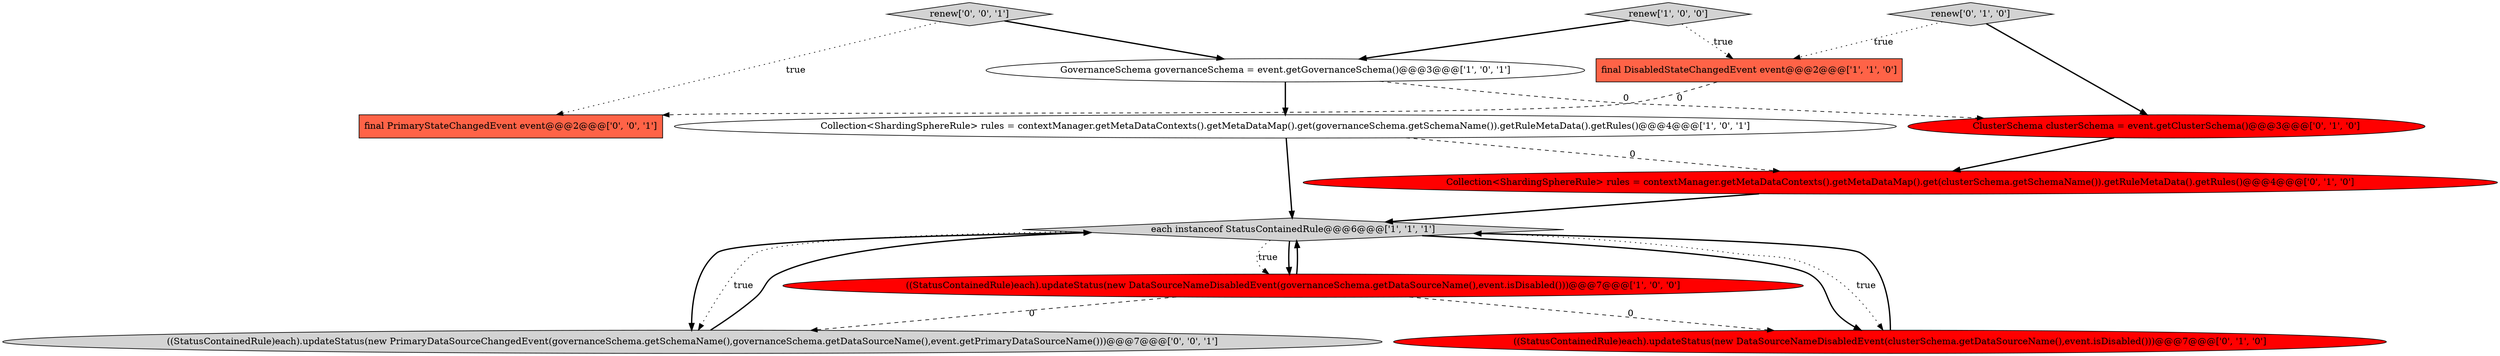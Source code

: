digraph {
5 [style = filled, label = "Collection<ShardingSphereRule> rules = contextManager.getMetaDataContexts().getMetaDataMap().get(governanceSchema.getSchemaName()).getRuleMetaData().getRules()@@@4@@@['1', '0', '1']", fillcolor = white, shape = ellipse image = "AAA0AAABBB1BBB"];
3 [style = filled, label = "each instanceof StatusContainedRule@@@6@@@['1', '1', '1']", fillcolor = lightgray, shape = diamond image = "AAA0AAABBB1BBB"];
11 [style = filled, label = "renew['0', '0', '1']", fillcolor = lightgray, shape = diamond image = "AAA0AAABBB3BBB"];
1 [style = filled, label = "GovernanceSchema governanceSchema = event.getGovernanceSchema()@@@3@@@['1', '0', '1']", fillcolor = white, shape = ellipse image = "AAA0AAABBB1BBB"];
10 [style = filled, label = "final PrimaryStateChangedEvent event@@@2@@@['0', '0', '1']", fillcolor = tomato, shape = box image = "AAA0AAABBB3BBB"];
8 [style = filled, label = "ClusterSchema clusterSchema = event.getClusterSchema()@@@3@@@['0', '1', '0']", fillcolor = red, shape = ellipse image = "AAA1AAABBB2BBB"];
2 [style = filled, label = "final DisabledStateChangedEvent event@@@2@@@['1', '1', '0']", fillcolor = tomato, shape = box image = "AAA0AAABBB1BBB"];
12 [style = filled, label = "((StatusContainedRule)each).updateStatus(new PrimaryDataSourceChangedEvent(governanceSchema.getSchemaName(),governanceSchema.getDataSourceName(),event.getPrimaryDataSourceName()))@@@7@@@['0', '0', '1']", fillcolor = lightgray, shape = ellipse image = "AAA0AAABBB3BBB"];
0 [style = filled, label = "renew['1', '0', '0']", fillcolor = lightgray, shape = diamond image = "AAA0AAABBB1BBB"];
4 [style = filled, label = "((StatusContainedRule)each).updateStatus(new DataSourceNameDisabledEvent(governanceSchema.getDataSourceName(),event.isDisabled()))@@@7@@@['1', '0', '0']", fillcolor = red, shape = ellipse image = "AAA1AAABBB1BBB"];
9 [style = filled, label = "Collection<ShardingSphereRule> rules = contextManager.getMetaDataContexts().getMetaDataMap().get(clusterSchema.getSchemaName()).getRuleMetaData().getRules()@@@4@@@['0', '1', '0']", fillcolor = red, shape = ellipse image = "AAA1AAABBB2BBB"];
6 [style = filled, label = "((StatusContainedRule)each).updateStatus(new DataSourceNameDisabledEvent(clusterSchema.getDataSourceName(),event.isDisabled()))@@@7@@@['0', '1', '0']", fillcolor = red, shape = ellipse image = "AAA1AAABBB2BBB"];
7 [style = filled, label = "renew['0', '1', '0']", fillcolor = lightgray, shape = diamond image = "AAA0AAABBB2BBB"];
1->5 [style = bold, label=""];
5->3 [style = bold, label=""];
6->3 [style = bold, label=""];
4->3 [style = bold, label=""];
7->2 [style = dotted, label="true"];
11->1 [style = bold, label=""];
11->10 [style = dotted, label="true"];
3->4 [style = dotted, label="true"];
3->6 [style = bold, label=""];
5->9 [style = dashed, label="0"];
3->12 [style = bold, label=""];
3->6 [style = dotted, label="true"];
4->6 [style = dashed, label="0"];
7->8 [style = bold, label=""];
3->4 [style = bold, label=""];
2->10 [style = dashed, label="0"];
4->12 [style = dashed, label="0"];
0->1 [style = bold, label=""];
3->12 [style = dotted, label="true"];
8->9 [style = bold, label=""];
9->3 [style = bold, label=""];
1->8 [style = dashed, label="0"];
12->3 [style = bold, label=""];
0->2 [style = dotted, label="true"];
}
